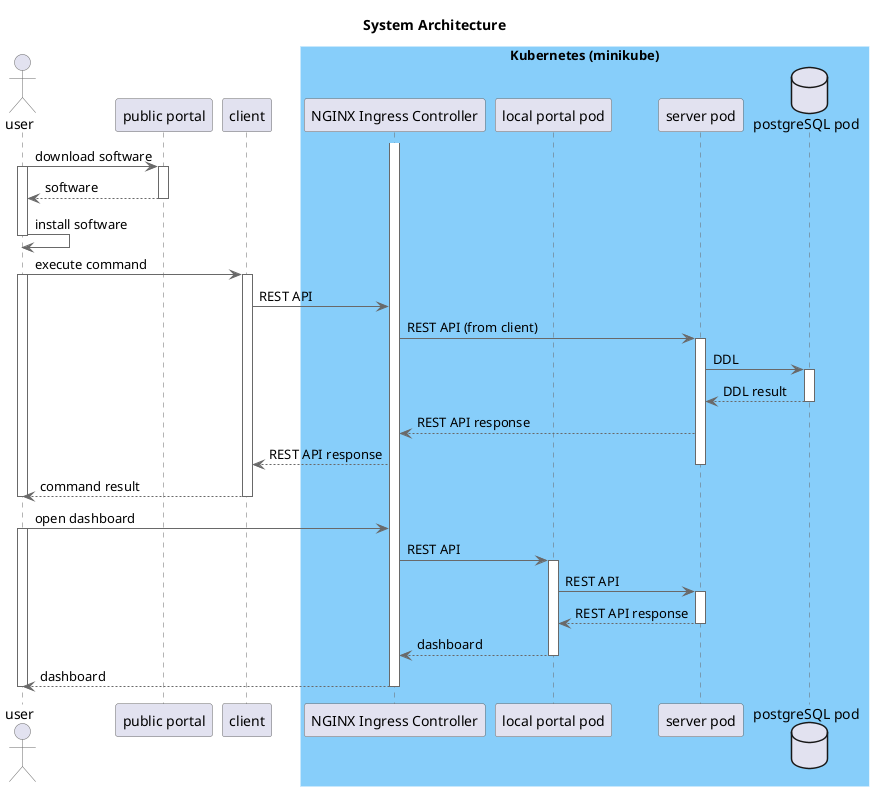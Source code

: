 @startuml

title System Architecture

!define BLUE #87cefa

skinparam sequenceActorBorderColor #696969
skinparam sequenceParticipantBorderColor #696969
skinparam sequenceArrowColor #696969
skinparam sequenceLifeLineBorderColor #696969
skinparam sequenceBoxBorderColor #ffffff

actor user
participant "public portal" as pubportal
participant client
box "Kubernetes (minikube)" BLUE
participant "NGINX Ingress Controller" as nginx
participant "local portal pod" as portal
participant "server pod" as server
database "postgreSQL pod" as psql
end box

activate nginx

user -> pubportal: download software
activate user
activate pubportal
user <-- pubportal: software
deactivate pubportal

user -> user: install software
deactivate user

user -> client: execute command
activate user

activate client
client -> nginx: REST API
nginx -> server: REST API (from client)

activate server
' PostgreSQL registation start
server -> psql: DDL
activate psql
server<--psql: DDL result
deactivate psql
' PostgreSQL registation end
nginx<--server: REST API response
client<--nginx: REST API response
deactivate server

user<--client: command result
deactivate client
deactivate user

' using Dashboard
user-> nginx: open dashboard
activate user
nginx->portal: REST API
activate portal
portal->server: REST API
activate server
portal<--server: REST API response
deactivate server
nginx<--portal: dashboard
deactivate portal
user<-- nginx: dashboard
deactivate user

deactivate nginx

@enduml